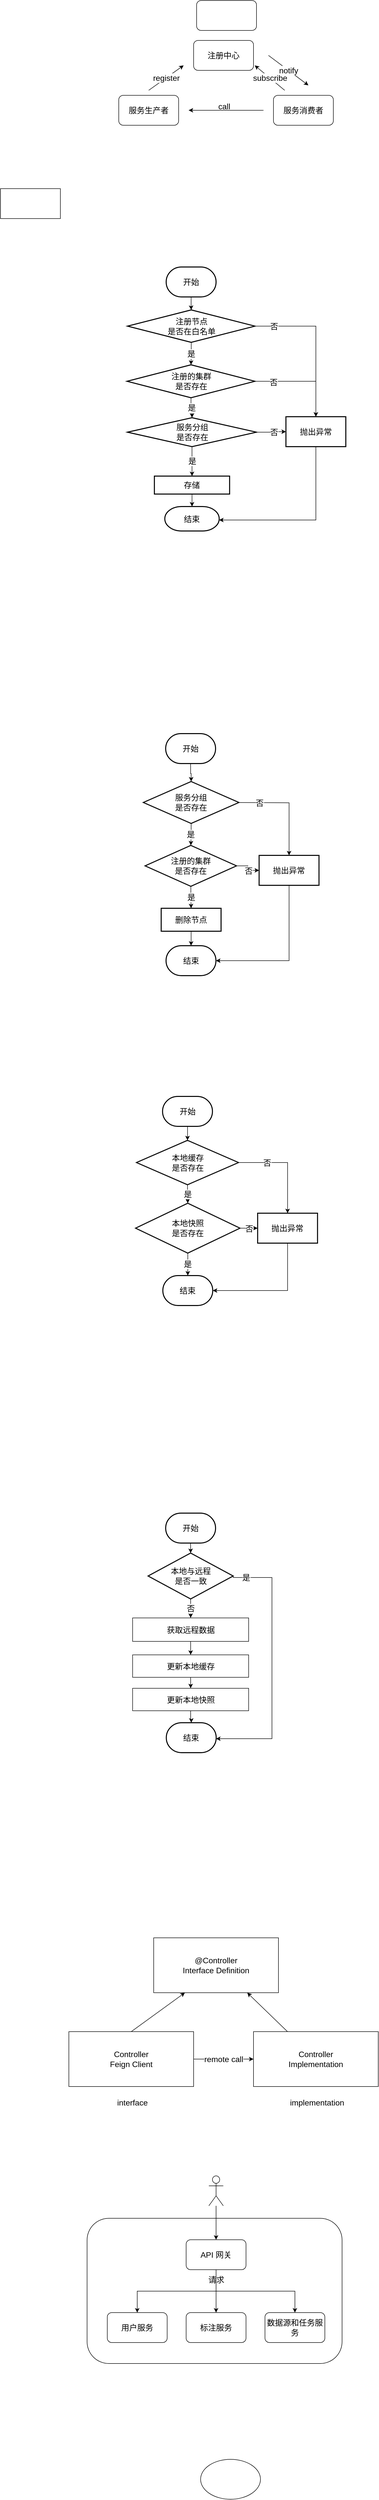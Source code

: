 <mxfile version="15.1.2" type="github">
  <diagram id="2iD1uwLVrEYLkPj4rfC0" name="第 1 页">
    <mxGraphModel dx="2500" dy="908" grid="0" gridSize="10" guides="1" tooltips="1" connect="1" arrows="1" fold="1" page="1" pageScale="1" pageWidth="827" pageHeight="1169" math="0" shadow="0">
      <root>
        <mxCell id="0" />
        <mxCell id="1" parent="0" />
        <mxCell id="UD3vO19upJAUyQ9-qUjb-2" value="" style="rounded=1;whiteSpace=wrap;html=1;fontSize=16;" parent="1" vertex="1">
          <mxGeometry x="136.5" y="4444" width="511" height="291" as="geometry" />
        </mxCell>
        <mxCell id="YrsrtHYI-QYg7MPrzIgh-8" value="是" style="edgeStyle=orthogonalEdgeStyle;rounded=0;orthogonalLoop=1;jettySize=auto;html=1;fontSize=16;" parent="1" source="YrsrtHYI-QYg7MPrzIgh-2" target="YrsrtHYI-QYg7MPrzIgh-3" edge="1">
          <mxGeometry relative="1" as="geometry" />
        </mxCell>
        <mxCell id="YrsrtHYI-QYg7MPrzIgh-13" value="" style="edgeStyle=orthogonalEdgeStyle;rounded=0;orthogonalLoop=1;jettySize=auto;html=1;fontSize=16;" parent="1" source="YrsrtHYI-QYg7MPrzIgh-2" target="YrsrtHYI-QYg7MPrzIgh-12" edge="1">
          <mxGeometry relative="1" as="geometry" />
        </mxCell>
        <mxCell id="YrsrtHYI-QYg7MPrzIgh-35" value="否" style="edgeLabel;html=1;align=center;verticalAlign=middle;resizable=0;points=[];fontSize=16;" parent="YrsrtHYI-QYg7MPrzIgh-13" vertex="1" connectable="0">
          <mxGeometry x="-0.628" y="2" relative="1" as="geometry">
            <mxPoint x="-19" y="2" as="offset" />
          </mxGeometry>
        </mxCell>
        <mxCell id="YrsrtHYI-QYg7MPrzIgh-2" value="注册节点&lt;br&gt;是否在白名单" style="strokeWidth=2;html=1;shape=mxgraph.flowchart.decision;whiteSpace=wrap;fontSize=16;" parent="1" vertex="1">
          <mxGeometry x="217.5" y="620" width="255.5" height="65" as="geometry" />
        </mxCell>
        <mxCell id="YrsrtHYI-QYg7MPrzIgh-9" value="是" style="edgeStyle=orthogonalEdgeStyle;rounded=0;orthogonalLoop=1;jettySize=auto;html=1;fontSize=16;" parent="1" source="YrsrtHYI-QYg7MPrzIgh-3" target="YrsrtHYI-QYg7MPrzIgh-4" edge="1">
          <mxGeometry relative="1" as="geometry" />
        </mxCell>
        <mxCell id="YrsrtHYI-QYg7MPrzIgh-14" style="edgeStyle=orthogonalEdgeStyle;rounded=0;orthogonalLoop=1;jettySize=auto;html=1;fontSize=16;" parent="1" source="YrsrtHYI-QYg7MPrzIgh-3" target="YrsrtHYI-QYg7MPrzIgh-12" edge="1">
          <mxGeometry relative="1" as="geometry" />
        </mxCell>
        <mxCell id="YrsrtHYI-QYg7MPrzIgh-37" value="否" style="edgeLabel;html=1;align=center;verticalAlign=middle;resizable=0;points=[];fontSize=16;" parent="YrsrtHYI-QYg7MPrzIgh-14" vertex="1" connectable="0">
          <mxGeometry x="-0.45" y="2" relative="1" as="geometry">
            <mxPoint x="-16" y="4" as="offset" />
          </mxGeometry>
        </mxCell>
        <mxCell id="YrsrtHYI-QYg7MPrzIgh-3" value="注册的集群&lt;br&gt;是否存在" style="strokeWidth=2;html=1;shape=mxgraph.flowchart.decision;whiteSpace=wrap;fontSize=16;" parent="1" vertex="1">
          <mxGeometry x="216.5" y="730" width="256.5" height="66" as="geometry" />
        </mxCell>
        <mxCell id="YrsrtHYI-QYg7MPrzIgh-10" value="是" style="edgeStyle=orthogonalEdgeStyle;rounded=0;orthogonalLoop=1;jettySize=auto;html=1;fontSize=16;" parent="1" source="YrsrtHYI-QYg7MPrzIgh-4" target="YrsrtHYI-QYg7MPrzIgh-5" edge="1">
          <mxGeometry relative="1" as="geometry" />
        </mxCell>
        <mxCell id="YrsrtHYI-QYg7MPrzIgh-15" style="edgeStyle=orthogonalEdgeStyle;rounded=0;orthogonalLoop=1;jettySize=auto;html=1;entryX=0;entryY=0.5;entryDx=0;entryDy=0;fontSize=16;" parent="1" source="YrsrtHYI-QYg7MPrzIgh-4" target="YrsrtHYI-QYg7MPrzIgh-12" edge="1">
          <mxGeometry relative="1" as="geometry" />
        </mxCell>
        <mxCell id="YrsrtHYI-QYg7MPrzIgh-38" value="否" style="edgeLabel;html=1;align=center;verticalAlign=middle;resizable=0;points=[];fontSize=16;" parent="YrsrtHYI-QYg7MPrzIgh-15" vertex="1" connectable="0">
          <mxGeometry x="0.152" relative="1" as="geometry">
            <mxPoint x="1" y="1" as="offset" />
          </mxGeometry>
        </mxCell>
        <mxCell id="YrsrtHYI-QYg7MPrzIgh-4" value="服务分组&lt;br&gt;是否存在" style="strokeWidth=2;html=1;shape=mxgraph.flowchart.decision;whiteSpace=wrap;fontSize=16;" parent="1" vertex="1">
          <mxGeometry x="217.5" y="836" width="258.5" height="58" as="geometry" />
        </mxCell>
        <mxCell id="j27-UPsUFmjhcpYpjSjP-5" value="" style="edgeStyle=orthogonalEdgeStyle;rounded=0;orthogonalLoop=1;jettySize=auto;html=1;fontSize=16;" edge="1" parent="1" source="YrsrtHYI-QYg7MPrzIgh-5" target="j27-UPsUFmjhcpYpjSjP-4">
          <mxGeometry relative="1" as="geometry" />
        </mxCell>
        <mxCell id="YrsrtHYI-QYg7MPrzIgh-5" value="存储" style="whiteSpace=wrap;html=1;fontSize=16;strokeWidth=2;" parent="1" vertex="1">
          <mxGeometry x="271.38" y="953" width="150.75" height="36" as="geometry" />
        </mxCell>
        <mxCell id="YrsrtHYI-QYg7MPrzIgh-16" style="rounded=0;orthogonalLoop=1;jettySize=auto;html=1;entryX=0.998;entryY=0.551;entryDx=0;entryDy=0;entryPerimeter=0;fontSize=16;edgeStyle=orthogonalEdgeStyle;" parent="1" source="YrsrtHYI-QYg7MPrzIgh-12" target="j27-UPsUFmjhcpYpjSjP-4" edge="1">
          <mxGeometry relative="1" as="geometry">
            <Array as="points">
              <mxPoint x="595" y="1041" />
            </Array>
            <mxPoint x="440" y="1200" as="targetPoint" />
          </mxGeometry>
        </mxCell>
        <mxCell id="YrsrtHYI-QYg7MPrzIgh-12" value="抛出异常" style="whiteSpace=wrap;html=1;strokeWidth=2;fontSize=16;" parent="1" vertex="1">
          <mxGeometry x="535" y="834" width="120" height="60" as="geometry" />
        </mxCell>
        <mxCell id="YrsrtHYI-QYg7MPrzIgh-19" value="是" style="edgeStyle=orthogonalEdgeStyle;rounded=0;orthogonalLoop=1;jettySize=auto;html=1;fontSize=16;" parent="1" source="YrsrtHYI-QYg7MPrzIgh-21" target="YrsrtHYI-QYg7MPrzIgh-24" edge="1">
          <mxGeometry relative="1" as="geometry" />
        </mxCell>
        <mxCell id="YrsrtHYI-QYg7MPrzIgh-20" value="" style="edgeStyle=orthogonalEdgeStyle;rounded=0;orthogonalLoop=1;jettySize=auto;html=1;fontSize=16;" parent="1" target="YrsrtHYI-QYg7MPrzIgh-32" edge="1">
          <mxGeometry relative="1" as="geometry">
            <mxPoint x="416" y="1607.059" as="sourcePoint" />
          </mxGeometry>
        </mxCell>
        <mxCell id="YrsrtHYI-QYg7MPrzIgh-39" value="否" style="edgeLabel;html=1;align=center;verticalAlign=middle;resizable=0;points=[];fontSize=16;" parent="YrsrtHYI-QYg7MPrzIgh-20" vertex="1" connectable="0">
          <mxGeometry x="-0.427" y="-5" relative="1" as="geometry">
            <mxPoint y="-5" as="offset" />
          </mxGeometry>
        </mxCell>
        <mxCell id="YrsrtHYI-QYg7MPrzIgh-21" value="服务分组&lt;br&gt;是否存在" style="strokeWidth=2;html=1;shape=mxgraph.flowchart.decision;whiteSpace=wrap;fontSize=16;" parent="1" vertex="1">
          <mxGeometry x="249.25" y="1565" width="191.5" height="84" as="geometry" />
        </mxCell>
        <mxCell id="YrsrtHYI-QYg7MPrzIgh-22" value="是" style="edgeStyle=orthogonalEdgeStyle;rounded=0;orthogonalLoop=1;jettySize=auto;html=1;entryX=0.5;entryY=0;entryDx=0;entryDy=0;fontSize=16;" parent="1" source="YrsrtHYI-QYg7MPrzIgh-24" target="YrsrtHYI-QYg7MPrzIgh-33" edge="1">
          <mxGeometry relative="1" as="geometry">
            <mxPoint x="345" y="1870" as="targetPoint" />
          </mxGeometry>
        </mxCell>
        <mxCell id="YrsrtHYI-QYg7MPrzIgh-23" style="edgeStyle=orthogonalEdgeStyle;rounded=0;orthogonalLoop=1;jettySize=auto;html=1;fontSize=16;" parent="1" source="YrsrtHYI-QYg7MPrzIgh-24" target="YrsrtHYI-QYg7MPrzIgh-32" edge="1">
          <mxGeometry relative="1" as="geometry" />
        </mxCell>
        <mxCell id="YrsrtHYI-QYg7MPrzIgh-40" value="否" style="edgeLabel;html=1;align=center;verticalAlign=middle;resizable=0;points=[];fontSize=16;" parent="YrsrtHYI-QYg7MPrzIgh-23" vertex="1" connectable="0">
          <mxGeometry x="0.224" y="-1" relative="1" as="geometry">
            <mxPoint as="offset" />
          </mxGeometry>
        </mxCell>
        <mxCell id="YrsrtHYI-QYg7MPrzIgh-24" value="注册的集群&lt;br&gt;是否存在" style="strokeWidth=2;html=1;shape=mxgraph.flowchart.decision;whiteSpace=wrap;fontSize=16;" parent="1" vertex="1">
          <mxGeometry x="252.75" y="1693" width="183.25" height="82" as="geometry" />
        </mxCell>
        <mxCell id="j27-UPsUFmjhcpYpjSjP-10" style="edgeStyle=orthogonalEdgeStyle;rounded=0;orthogonalLoop=1;jettySize=auto;html=1;entryX=1;entryY=0.5;entryDx=0;entryDy=0;entryPerimeter=0;fontSize=16;" edge="1" parent="1" source="YrsrtHYI-QYg7MPrzIgh-32" target="j27-UPsUFmjhcpYpjSjP-9">
          <mxGeometry relative="1" as="geometry">
            <Array as="points">
              <mxPoint x="541" y="1924" />
            </Array>
          </mxGeometry>
        </mxCell>
        <mxCell id="YrsrtHYI-QYg7MPrzIgh-32" value="抛出异常" style="whiteSpace=wrap;html=1;strokeWidth=2;fontSize=16;" parent="1" vertex="1">
          <mxGeometry x="481.25" y="1713" width="120" height="60" as="geometry" />
        </mxCell>
        <mxCell id="j27-UPsUFmjhcpYpjSjP-11" value="" style="edgeStyle=orthogonalEdgeStyle;rounded=0;orthogonalLoop=1;jettySize=auto;html=1;fontSize=16;" edge="1" parent="1" source="YrsrtHYI-QYg7MPrzIgh-33" target="j27-UPsUFmjhcpYpjSjP-9">
          <mxGeometry relative="1" as="geometry" />
        </mxCell>
        <mxCell id="YrsrtHYI-QYg7MPrzIgh-33" value="删除节点" style="whiteSpace=wrap;html=1;fontSize=16;strokeWidth=2;" parent="1" vertex="1">
          <mxGeometry x="285" y="1819" width="120" height="46" as="geometry" />
        </mxCell>
        <mxCell id="YrsrtHYI-QYg7MPrzIgh-43" value="是" style="edgeStyle=orthogonalEdgeStyle;rounded=0;orthogonalLoop=1;jettySize=auto;html=1;fontSize=16;" parent="1" source="YrsrtHYI-QYg7MPrzIgh-46" target="YrsrtHYI-QYg7MPrzIgh-50" edge="1">
          <mxGeometry relative="1" as="geometry" />
        </mxCell>
        <mxCell id="YrsrtHYI-QYg7MPrzIgh-44" value="" style="edgeStyle=orthogonalEdgeStyle;rounded=0;orthogonalLoop=1;jettySize=auto;html=1;fontSize=16;" parent="1" source="YrsrtHYI-QYg7MPrzIgh-46" target="YrsrtHYI-QYg7MPrzIgh-53" edge="1">
          <mxGeometry relative="1" as="geometry" />
        </mxCell>
        <mxCell id="YrsrtHYI-QYg7MPrzIgh-45" value="否" style="edgeLabel;html=1;align=center;verticalAlign=middle;resizable=0;points=[];fontSize=16;" parent="YrsrtHYI-QYg7MPrzIgh-44" vertex="1" connectable="0">
          <mxGeometry x="-0.427" y="-5" relative="1" as="geometry">
            <mxPoint y="-5" as="offset" />
          </mxGeometry>
        </mxCell>
        <mxCell id="YrsrtHYI-QYg7MPrzIgh-46" value="本地缓存&lt;br&gt;是否存在" style="strokeWidth=2;html=1;shape=mxgraph.flowchart.decision;whiteSpace=wrap;fontSize=16;" parent="1" vertex="1">
          <mxGeometry x="235.5" y="2284" width="204.5" height="89" as="geometry" />
        </mxCell>
        <mxCell id="YrsrtHYI-QYg7MPrzIgh-47" value="是" style="edgeStyle=orthogonalEdgeStyle;rounded=0;orthogonalLoop=1;jettySize=auto;html=1;entryX=0.5;entryY=0;entryDx=0;entryDy=0;fontSize=16;entryPerimeter=0;" parent="1" source="YrsrtHYI-QYg7MPrzIgh-50" edge="1" target="j27-UPsUFmjhcpYpjSjP-13">
          <mxGeometry relative="1" as="geometry">
            <mxPoint x="344.31" y="2595" as="targetPoint" />
          </mxGeometry>
        </mxCell>
        <mxCell id="YrsrtHYI-QYg7MPrzIgh-48" style="edgeStyle=orthogonalEdgeStyle;rounded=0;orthogonalLoop=1;jettySize=auto;html=1;fontSize=16;" parent="1" source="YrsrtHYI-QYg7MPrzIgh-50" target="YrsrtHYI-QYg7MPrzIgh-53" edge="1">
          <mxGeometry relative="1" as="geometry" />
        </mxCell>
        <mxCell id="YrsrtHYI-QYg7MPrzIgh-49" value="否" style="edgeLabel;html=1;align=center;verticalAlign=middle;resizable=0;points=[];fontSize=16;" parent="YrsrtHYI-QYg7MPrzIgh-48" vertex="1" connectable="0">
          <mxGeometry x="0.224" y="-1" relative="1" as="geometry">
            <mxPoint as="offset" />
          </mxGeometry>
        </mxCell>
        <mxCell id="YrsrtHYI-QYg7MPrzIgh-50" value="本地快照&lt;br&gt;是否存在" style="strokeWidth=2;html=1;shape=mxgraph.flowchart.decision;whiteSpace=wrap;fontSize=16;" parent="1" vertex="1">
          <mxGeometry x="233.69" y="2410" width="209.25" height="100" as="geometry" />
        </mxCell>
        <mxCell id="YrsrtHYI-QYg7MPrzIgh-52" style="edgeStyle=orthogonalEdgeStyle;rounded=0;orthogonalLoop=1;jettySize=auto;html=1;entryX=1;entryY=0.5;entryDx=0;entryDy=0;entryPerimeter=0;fontSize=16;" parent="1" source="YrsrtHYI-QYg7MPrzIgh-53" target="j27-UPsUFmjhcpYpjSjP-13" edge="1">
          <mxGeometry relative="1" as="geometry">
            <Array as="points">
              <mxPoint x="538" y="2585" />
            </Array>
            <mxPoint x="427.31" y="2620.0" as="targetPoint" />
          </mxGeometry>
        </mxCell>
        <mxCell id="YrsrtHYI-QYg7MPrzIgh-53" value="抛出异常" style="whiteSpace=wrap;html=1;strokeWidth=2;fontSize=16;" parent="1" vertex="1">
          <mxGeometry x="478.31" y="2430" width="120" height="60" as="geometry" />
        </mxCell>
        <mxCell id="YrsrtHYI-QYg7MPrzIgh-72" value="否" style="edgeStyle=orthogonalEdgeStyle;rounded=0;orthogonalLoop=1;jettySize=auto;html=1;fontSize=16;" parent="1" source="YrsrtHYI-QYg7MPrzIgh-61" target="YrsrtHYI-QYg7MPrzIgh-69" edge="1">
          <mxGeometry relative="1" as="geometry" />
        </mxCell>
        <mxCell id="YrsrtHYI-QYg7MPrzIgh-74" style="edgeStyle=orthogonalEdgeStyle;rounded=0;orthogonalLoop=1;jettySize=auto;html=1;exitX=1;exitY=0.5;exitDx=0;exitDy=0;exitPerimeter=0;entryX=0.997;entryY=0.533;entryDx=0;entryDy=0;entryPerimeter=0;fontSize=16;" parent="1" source="YrsrtHYI-QYg7MPrzIgh-61" target="j27-UPsUFmjhcpYpjSjP-17" edge="1">
          <mxGeometry relative="1" as="geometry">
            <Array as="points">
              <mxPoint x="429" y="3160" />
              <mxPoint x="507" y="3160" />
              <mxPoint x="507" y="3483" />
            </Array>
            <mxPoint x="440" y="3630" as="targetPoint" />
          </mxGeometry>
        </mxCell>
        <mxCell id="YrsrtHYI-QYg7MPrzIgh-76" value="是" style="edgeLabel;html=1;align=center;verticalAlign=middle;resizable=0;points=[];fontSize=16;" parent="YrsrtHYI-QYg7MPrzIgh-74" vertex="1" connectable="0">
          <mxGeometry x="-0.853" y="2" relative="1" as="geometry">
            <mxPoint x="-10" y="2" as="offset" />
          </mxGeometry>
        </mxCell>
        <mxCell id="YrsrtHYI-QYg7MPrzIgh-61" value="本地与远程&lt;br&gt;是否一致" style="strokeWidth=2;html=1;shape=mxgraph.flowchart.decision;whiteSpace=wrap;fontSize=16;" parent="1" vertex="1">
          <mxGeometry x="258.75" y="3111" width="170.5" height="92" as="geometry" />
        </mxCell>
        <mxCell id="YrsrtHYI-QYg7MPrzIgh-77" value="" style="edgeStyle=orthogonalEdgeStyle;rounded=0;orthogonalLoop=1;jettySize=auto;html=1;fontSize=16;" parent="1" source="YrsrtHYI-QYg7MPrzIgh-69" target="YrsrtHYI-QYg7MPrzIgh-70" edge="1">
          <mxGeometry relative="1" as="geometry" />
        </mxCell>
        <mxCell id="YrsrtHYI-QYg7MPrzIgh-69" value="获取远程数据" style="whiteSpace=wrap;html=1;fontSize=16;" parent="1" vertex="1">
          <mxGeometry x="227.75" y="3241" width="232.5" height="47" as="geometry" />
        </mxCell>
        <mxCell id="YrsrtHYI-QYg7MPrzIgh-78" value="" style="edgeStyle=orthogonalEdgeStyle;rounded=0;orthogonalLoop=1;jettySize=auto;html=1;fontSize=16;" parent="1" source="YrsrtHYI-QYg7MPrzIgh-70" target="YrsrtHYI-QYg7MPrzIgh-71" edge="1">
          <mxGeometry relative="1" as="geometry" />
        </mxCell>
        <mxCell id="YrsrtHYI-QYg7MPrzIgh-70" value="更新本地缓存" style="whiteSpace=wrap;html=1;fontSize=16;" parent="1" vertex="1">
          <mxGeometry x="227.75" y="3315" width="232.5" height="45" as="geometry" />
        </mxCell>
        <mxCell id="j27-UPsUFmjhcpYpjSjP-18" value="" style="edgeStyle=orthogonalEdgeStyle;rounded=0;orthogonalLoop=1;jettySize=auto;html=1;fontSize=16;" edge="1" parent="1" source="YrsrtHYI-QYg7MPrzIgh-71" target="j27-UPsUFmjhcpYpjSjP-17">
          <mxGeometry relative="1" as="geometry" />
        </mxCell>
        <mxCell id="YrsrtHYI-QYg7MPrzIgh-71" value="更新本地快照" style="whiteSpace=wrap;html=1;fontSize=16;" parent="1" vertex="1">
          <mxGeometry x="227.75" y="3382" width="232.5" height="45" as="geometry" />
        </mxCell>
        <mxCell id="YrsrtHYI-QYg7MPrzIgh-80" value="注册中心" style="rounded=1;whiteSpace=wrap;html=1;fontSize=16;" parent="1" vertex="1">
          <mxGeometry x="350" y="80" width="120" height="60" as="geometry" />
        </mxCell>
        <mxCell id="YrsrtHYI-QYg7MPrzIgh-81" value="服务生产者" style="rounded=1;whiteSpace=wrap;html=1;fontSize=16;" parent="1" vertex="1">
          <mxGeometry x="200" y="190" width="120" height="60" as="geometry" />
        </mxCell>
        <mxCell id="YrsrtHYI-QYg7MPrzIgh-82" value="服务消费者" style="rounded=1;whiteSpace=wrap;html=1;fontSize=16;" parent="1" vertex="1">
          <mxGeometry x="510" y="190" width="120" height="60" as="geometry" />
        </mxCell>
        <mxCell id="YrsrtHYI-QYg7MPrzIgh-83" value="register" style="endArrow=classic;html=1;fontSize=16;" parent="1" edge="1">
          <mxGeometry width="50" height="50" relative="1" as="geometry">
            <mxPoint x="260" y="180" as="sourcePoint" />
            <mxPoint x="330" y="130" as="targetPoint" />
          </mxGeometry>
        </mxCell>
        <mxCell id="YrsrtHYI-QYg7MPrzIgh-85" value="" style="endArrow=classic;html=1;fontSize=16;" parent="1" edge="1">
          <mxGeometry width="50" height="50" relative="1" as="geometry">
            <mxPoint x="490" y="220" as="sourcePoint" />
            <mxPoint x="340" y="220" as="targetPoint" />
          </mxGeometry>
        </mxCell>
        <mxCell id="YrsrtHYI-QYg7MPrzIgh-86" value="call" style="text;html=1;align=center;verticalAlign=middle;resizable=0;points=[];autosize=1;strokeColor=none;fontSize=16;" parent="1" vertex="1">
          <mxGeometry x="394" y="200" width="34" height="23" as="geometry" />
        </mxCell>
        <mxCell id="YrsrtHYI-QYg7MPrzIgh-87" value="notify" style="endArrow=classic;html=1;fontSize=16;" parent="1" edge="1">
          <mxGeometry width="50" height="50" relative="1" as="geometry">
            <mxPoint x="500" y="110" as="sourcePoint" />
            <mxPoint x="580" y="170" as="targetPoint" />
          </mxGeometry>
        </mxCell>
        <mxCell id="YrsrtHYI-QYg7MPrzIgh-88" value="subscribe" style="endArrow=classic;html=1;fontSize=16;" parent="1" edge="1">
          <mxGeometry width="50" height="50" relative="1" as="geometry">
            <mxPoint x="532.5" y="180" as="sourcePoint" />
            <mxPoint x="472.5" y="130" as="targetPoint" />
          </mxGeometry>
        </mxCell>
        <mxCell id="SiMLb0D92PcRW1BsGm0O-1" value="@Controller&lt;br style=&quot;font-size: 16px;&quot;&gt;Interface Definition" style="rounded=0;whiteSpace=wrap;html=1;fontSize=16;" parent="1" vertex="1">
          <mxGeometry x="270" y="3882" width="250" height="110" as="geometry" />
        </mxCell>
        <mxCell id="SiMLb0D92PcRW1BsGm0O-4" style="rounded=0;orthogonalLoop=1;jettySize=auto;html=1;exitX=0.5;exitY=0;exitDx=0;exitDy=0;fontSize=16;entryX=0.25;entryY=1;entryDx=0;entryDy=0;" parent="1" source="SiMLb0D92PcRW1BsGm0O-2" target="SiMLb0D92PcRW1BsGm0O-1" edge="1">
          <mxGeometry relative="1" as="geometry">
            <mxPoint x="340" y="3960" as="targetPoint" />
          </mxGeometry>
        </mxCell>
        <mxCell id="SiMLb0D92PcRW1BsGm0O-6" value="remote call" style="edgeStyle=none;rounded=0;orthogonalLoop=1;jettySize=auto;html=1;exitX=1;exitY=0.5;exitDx=0;exitDy=0;entryX=0;entryY=0.5;entryDx=0;entryDy=0;fontSize=16;" parent="1" source="SiMLb0D92PcRW1BsGm0O-2" target="SiMLb0D92PcRW1BsGm0O-3" edge="1">
          <mxGeometry relative="1" as="geometry" />
        </mxCell>
        <mxCell id="SiMLb0D92PcRW1BsGm0O-7" style="edgeStyle=none;rounded=0;orthogonalLoop=1;jettySize=auto;html=1;entryX=0.75;entryY=1;entryDx=0;entryDy=0;fontSize=16;" parent="1" source="SiMLb0D92PcRW1BsGm0O-3" target="SiMLb0D92PcRW1BsGm0O-1" edge="1">
          <mxGeometry relative="1" as="geometry" />
        </mxCell>
        <mxCell id="SiMLb0D92PcRW1BsGm0O-9" value="" style="group;fontSize=16;" parent="1" vertex="1" connectable="0">
          <mxGeometry x="470" y="4070" width="250" height="155" as="geometry" />
        </mxCell>
        <mxCell id="SiMLb0D92PcRW1BsGm0O-3" value="Controller&lt;br style=&quot;font-size: 16px;&quot;&gt;Implementation" style="rounded=0;whiteSpace=wrap;html=1;fontSize=16;" parent="SiMLb0D92PcRW1BsGm0O-9" vertex="1">
          <mxGeometry width="250" height="110" as="geometry" />
        </mxCell>
        <mxCell id="SiMLb0D92PcRW1BsGm0O-8" value="implementation" style="text;html=1;align=center;verticalAlign=middle;resizable=0;points=[];autosize=1;strokeColor=none;fontSize=16;" parent="SiMLb0D92PcRW1BsGm0O-9" vertex="1">
          <mxGeometry x="67" y="130" width="119" height="23" as="geometry" />
        </mxCell>
        <mxCell id="SiMLb0D92PcRW1BsGm0O-10" value="" style="group;fontSize=16;" parent="1" vertex="1" connectable="0">
          <mxGeometry x="100" y="4070" width="250" height="155" as="geometry" />
        </mxCell>
        <mxCell id="SiMLb0D92PcRW1BsGm0O-2" value="Controller&lt;br style=&quot;font-size: 16px;&quot;&gt;Feign Client" style="rounded=0;whiteSpace=wrap;html=1;fontSize=16;" parent="SiMLb0D92PcRW1BsGm0O-10" vertex="1">
          <mxGeometry width="250" height="110" as="geometry" />
        </mxCell>
        <mxCell id="SiMLb0D92PcRW1BsGm0O-5" value="interface" style="text;html=1;align=center;verticalAlign=middle;resizable=0;points=[];autosize=1;strokeColor=none;fontSize=16;" parent="SiMLb0D92PcRW1BsGm0O-10" vertex="1">
          <mxGeometry x="91" y="130" width="71" height="23" as="geometry" />
        </mxCell>
        <mxCell id="UD3vO19upJAUyQ9-qUjb-12" style="edgeStyle=orthogonalEdgeStyle;rounded=0;orthogonalLoop=1;jettySize=auto;html=1;fontSize=16;" parent="1" source="UD3vO19upJAUyQ9-qUjb-1" target="UD3vO19upJAUyQ9-qUjb-3" edge="1">
          <mxGeometry relative="1" as="geometry" />
        </mxCell>
        <mxCell id="UD3vO19upJAUyQ9-qUjb-1" value="" style="shape=umlActor;verticalLabelPosition=bottom;verticalAlign=top;html=1;outlineConnect=0;fontSize=16;" parent="1" vertex="1">
          <mxGeometry x="380.5" y="4359" width="29" height="60" as="geometry" />
        </mxCell>
        <mxCell id="UD3vO19upJAUyQ9-qUjb-13" value="请求" style="edgeStyle=orthogonalEdgeStyle;rounded=0;orthogonalLoop=1;jettySize=auto;html=1;exitX=0.5;exitY=1;exitDx=0;exitDy=0;entryX=0.5;entryY=0;entryDx=0;entryDy=0;fontSize=16;" parent="1" source="UD3vO19upJAUyQ9-qUjb-3" target="UD3vO19upJAUyQ9-qUjb-5" edge="1">
          <mxGeometry x="-0.535" relative="1" as="geometry">
            <mxPoint as="offset" />
          </mxGeometry>
        </mxCell>
        <mxCell id="UD3vO19upJAUyQ9-qUjb-14" style="edgeStyle=orthogonalEdgeStyle;rounded=0;orthogonalLoop=1;jettySize=auto;html=1;exitX=0.5;exitY=1;exitDx=0;exitDy=0;entryX=0.5;entryY=0;entryDx=0;entryDy=0;fontSize=16;" parent="1" source="UD3vO19upJAUyQ9-qUjb-3" target="UD3vO19upJAUyQ9-qUjb-6" edge="1">
          <mxGeometry relative="1" as="geometry" />
        </mxCell>
        <mxCell id="UD3vO19upJAUyQ9-qUjb-15" style="edgeStyle=orthogonalEdgeStyle;rounded=0;orthogonalLoop=1;jettySize=auto;html=1;exitX=0.5;exitY=1;exitDx=0;exitDy=0;fontSize=16;" parent="1" source="UD3vO19upJAUyQ9-qUjb-3" target="UD3vO19upJAUyQ9-qUjb-4" edge="1">
          <mxGeometry relative="1" as="geometry" />
        </mxCell>
        <mxCell id="UD3vO19upJAUyQ9-qUjb-3" value="API 网关" style="rounded=1;whiteSpace=wrap;html=1;fontSize=16;" parent="1" vertex="1">
          <mxGeometry x="335" y="4487" width="120" height="60" as="geometry" />
        </mxCell>
        <mxCell id="UD3vO19upJAUyQ9-qUjb-4" value="用户服务" style="rounded=1;whiteSpace=wrap;html=1;fontSize=16;" parent="1" vertex="1">
          <mxGeometry x="177" y="4633" width="120" height="60" as="geometry" />
        </mxCell>
        <mxCell id="UD3vO19upJAUyQ9-qUjb-5" value="标注服务" style="rounded=1;whiteSpace=wrap;html=1;fontSize=16;" parent="1" vertex="1">
          <mxGeometry x="335" y="4633" width="120" height="60" as="geometry" />
        </mxCell>
        <mxCell id="UD3vO19upJAUyQ9-qUjb-6" value="数据源和任务服务" style="rounded=1;whiteSpace=wrap;html=1;fontSize=16;" parent="1" vertex="1">
          <mxGeometry x="493" y="4633" width="120" height="60" as="geometry" />
        </mxCell>
        <mxCell id="pNN4n-swmhtI7coKqqLk-1" value="" style="rounded=1;whiteSpace=wrap;html=1;fontSize=16;" parent="1" vertex="1">
          <mxGeometry x="356" width="120" height="60" as="geometry" />
        </mxCell>
        <mxCell id="pNN4n-swmhtI7coKqqLk-2" value="" style="rounded=0;whiteSpace=wrap;html=1;fontSize=16;" parent="1" vertex="1">
          <mxGeometry x="-37" y="377" width="120" height="60" as="geometry" />
        </mxCell>
        <mxCell id="pNN4n-swmhtI7coKqqLk-3" value="" style="ellipse;whiteSpace=wrap;html=1;fontSize=16;" parent="1" vertex="1">
          <mxGeometry x="364" y="4927" width="120" height="80" as="geometry" />
        </mxCell>
        <mxCell id="j27-UPsUFmjhcpYpjSjP-3" value="" style="edgeStyle=orthogonalEdgeStyle;rounded=0;orthogonalLoop=1;jettySize=auto;html=1;fontSize=16;" edge="1" parent="1" source="j27-UPsUFmjhcpYpjSjP-1" target="YrsrtHYI-QYg7MPrzIgh-2">
          <mxGeometry relative="1" as="geometry" />
        </mxCell>
        <mxCell id="j27-UPsUFmjhcpYpjSjP-1" value="开始" style="strokeWidth=2;html=1;shape=mxgraph.flowchart.terminator;whiteSpace=wrap;fontSize=16;" vertex="1" parent="1">
          <mxGeometry x="295" y="534" width="100" height="60" as="geometry" />
        </mxCell>
        <mxCell id="j27-UPsUFmjhcpYpjSjP-4" value="结束" style="strokeWidth=2;html=1;shape=mxgraph.flowchart.terminator;whiteSpace=wrap;fontSize=16;" vertex="1" parent="1">
          <mxGeometry x="292.26" y="1014" width="109" height="49" as="geometry" />
        </mxCell>
        <mxCell id="j27-UPsUFmjhcpYpjSjP-8" value="" style="edgeStyle=orthogonalEdgeStyle;rounded=0;orthogonalLoop=1;jettySize=auto;html=1;fontSize=16;" edge="1" parent="1" source="j27-UPsUFmjhcpYpjSjP-6" target="YrsrtHYI-QYg7MPrzIgh-21">
          <mxGeometry relative="1" as="geometry" />
        </mxCell>
        <mxCell id="j27-UPsUFmjhcpYpjSjP-6" value="开始" style="strokeWidth=2;html=1;shape=mxgraph.flowchart.terminator;whiteSpace=wrap;fontSize=16;" vertex="1" parent="1">
          <mxGeometry x="294" y="1469" width="100" height="60" as="geometry" />
        </mxCell>
        <mxCell id="j27-UPsUFmjhcpYpjSjP-9" value="结束" style="strokeWidth=2;html=1;shape=mxgraph.flowchart.terminator;whiteSpace=wrap;fontSize=16;" vertex="1" parent="1">
          <mxGeometry x="294.75" y="1894" width="100" height="60" as="geometry" />
        </mxCell>
        <mxCell id="j27-UPsUFmjhcpYpjSjP-14" value="" style="edgeStyle=orthogonalEdgeStyle;rounded=0;orthogonalLoop=1;jettySize=auto;html=1;fontSize=16;" edge="1" parent="1" source="j27-UPsUFmjhcpYpjSjP-12" target="YrsrtHYI-QYg7MPrzIgh-46">
          <mxGeometry relative="1" as="geometry" />
        </mxCell>
        <mxCell id="j27-UPsUFmjhcpYpjSjP-12" value="开始" style="strokeWidth=2;html=1;shape=mxgraph.flowchart.terminator;whiteSpace=wrap;fontSize=16;" vertex="1" parent="1">
          <mxGeometry x="287.75" y="2196" width="100" height="60" as="geometry" />
        </mxCell>
        <mxCell id="j27-UPsUFmjhcpYpjSjP-13" value="结束" style="strokeWidth=2;html=1;shape=mxgraph.flowchart.terminator;whiteSpace=wrap;fontSize=16;" vertex="1" parent="1">
          <mxGeometry x="288.32" y="2555" width="100" height="60" as="geometry" />
        </mxCell>
        <mxCell id="j27-UPsUFmjhcpYpjSjP-16" value="" style="edgeStyle=orthogonalEdgeStyle;rounded=0;orthogonalLoop=1;jettySize=auto;html=1;fontSize=16;" edge="1" parent="1" source="j27-UPsUFmjhcpYpjSjP-15" target="YrsrtHYI-QYg7MPrzIgh-61">
          <mxGeometry relative="1" as="geometry" />
        </mxCell>
        <mxCell id="j27-UPsUFmjhcpYpjSjP-15" value="开始" style="strokeWidth=2;html=1;shape=mxgraph.flowchart.terminator;whiteSpace=wrap;fontSize=16;" vertex="1" parent="1">
          <mxGeometry x="294" y="3031" width="100" height="60" as="geometry" />
        </mxCell>
        <mxCell id="j27-UPsUFmjhcpYpjSjP-17" value="结束" style="strokeWidth=2;html=1;shape=mxgraph.flowchart.terminator;whiteSpace=wrap;fontSize=16;" vertex="1" parent="1">
          <mxGeometry x="295.25" y="3451" width="100" height="60" as="geometry" />
        </mxCell>
      </root>
    </mxGraphModel>
  </diagram>
</mxfile>

